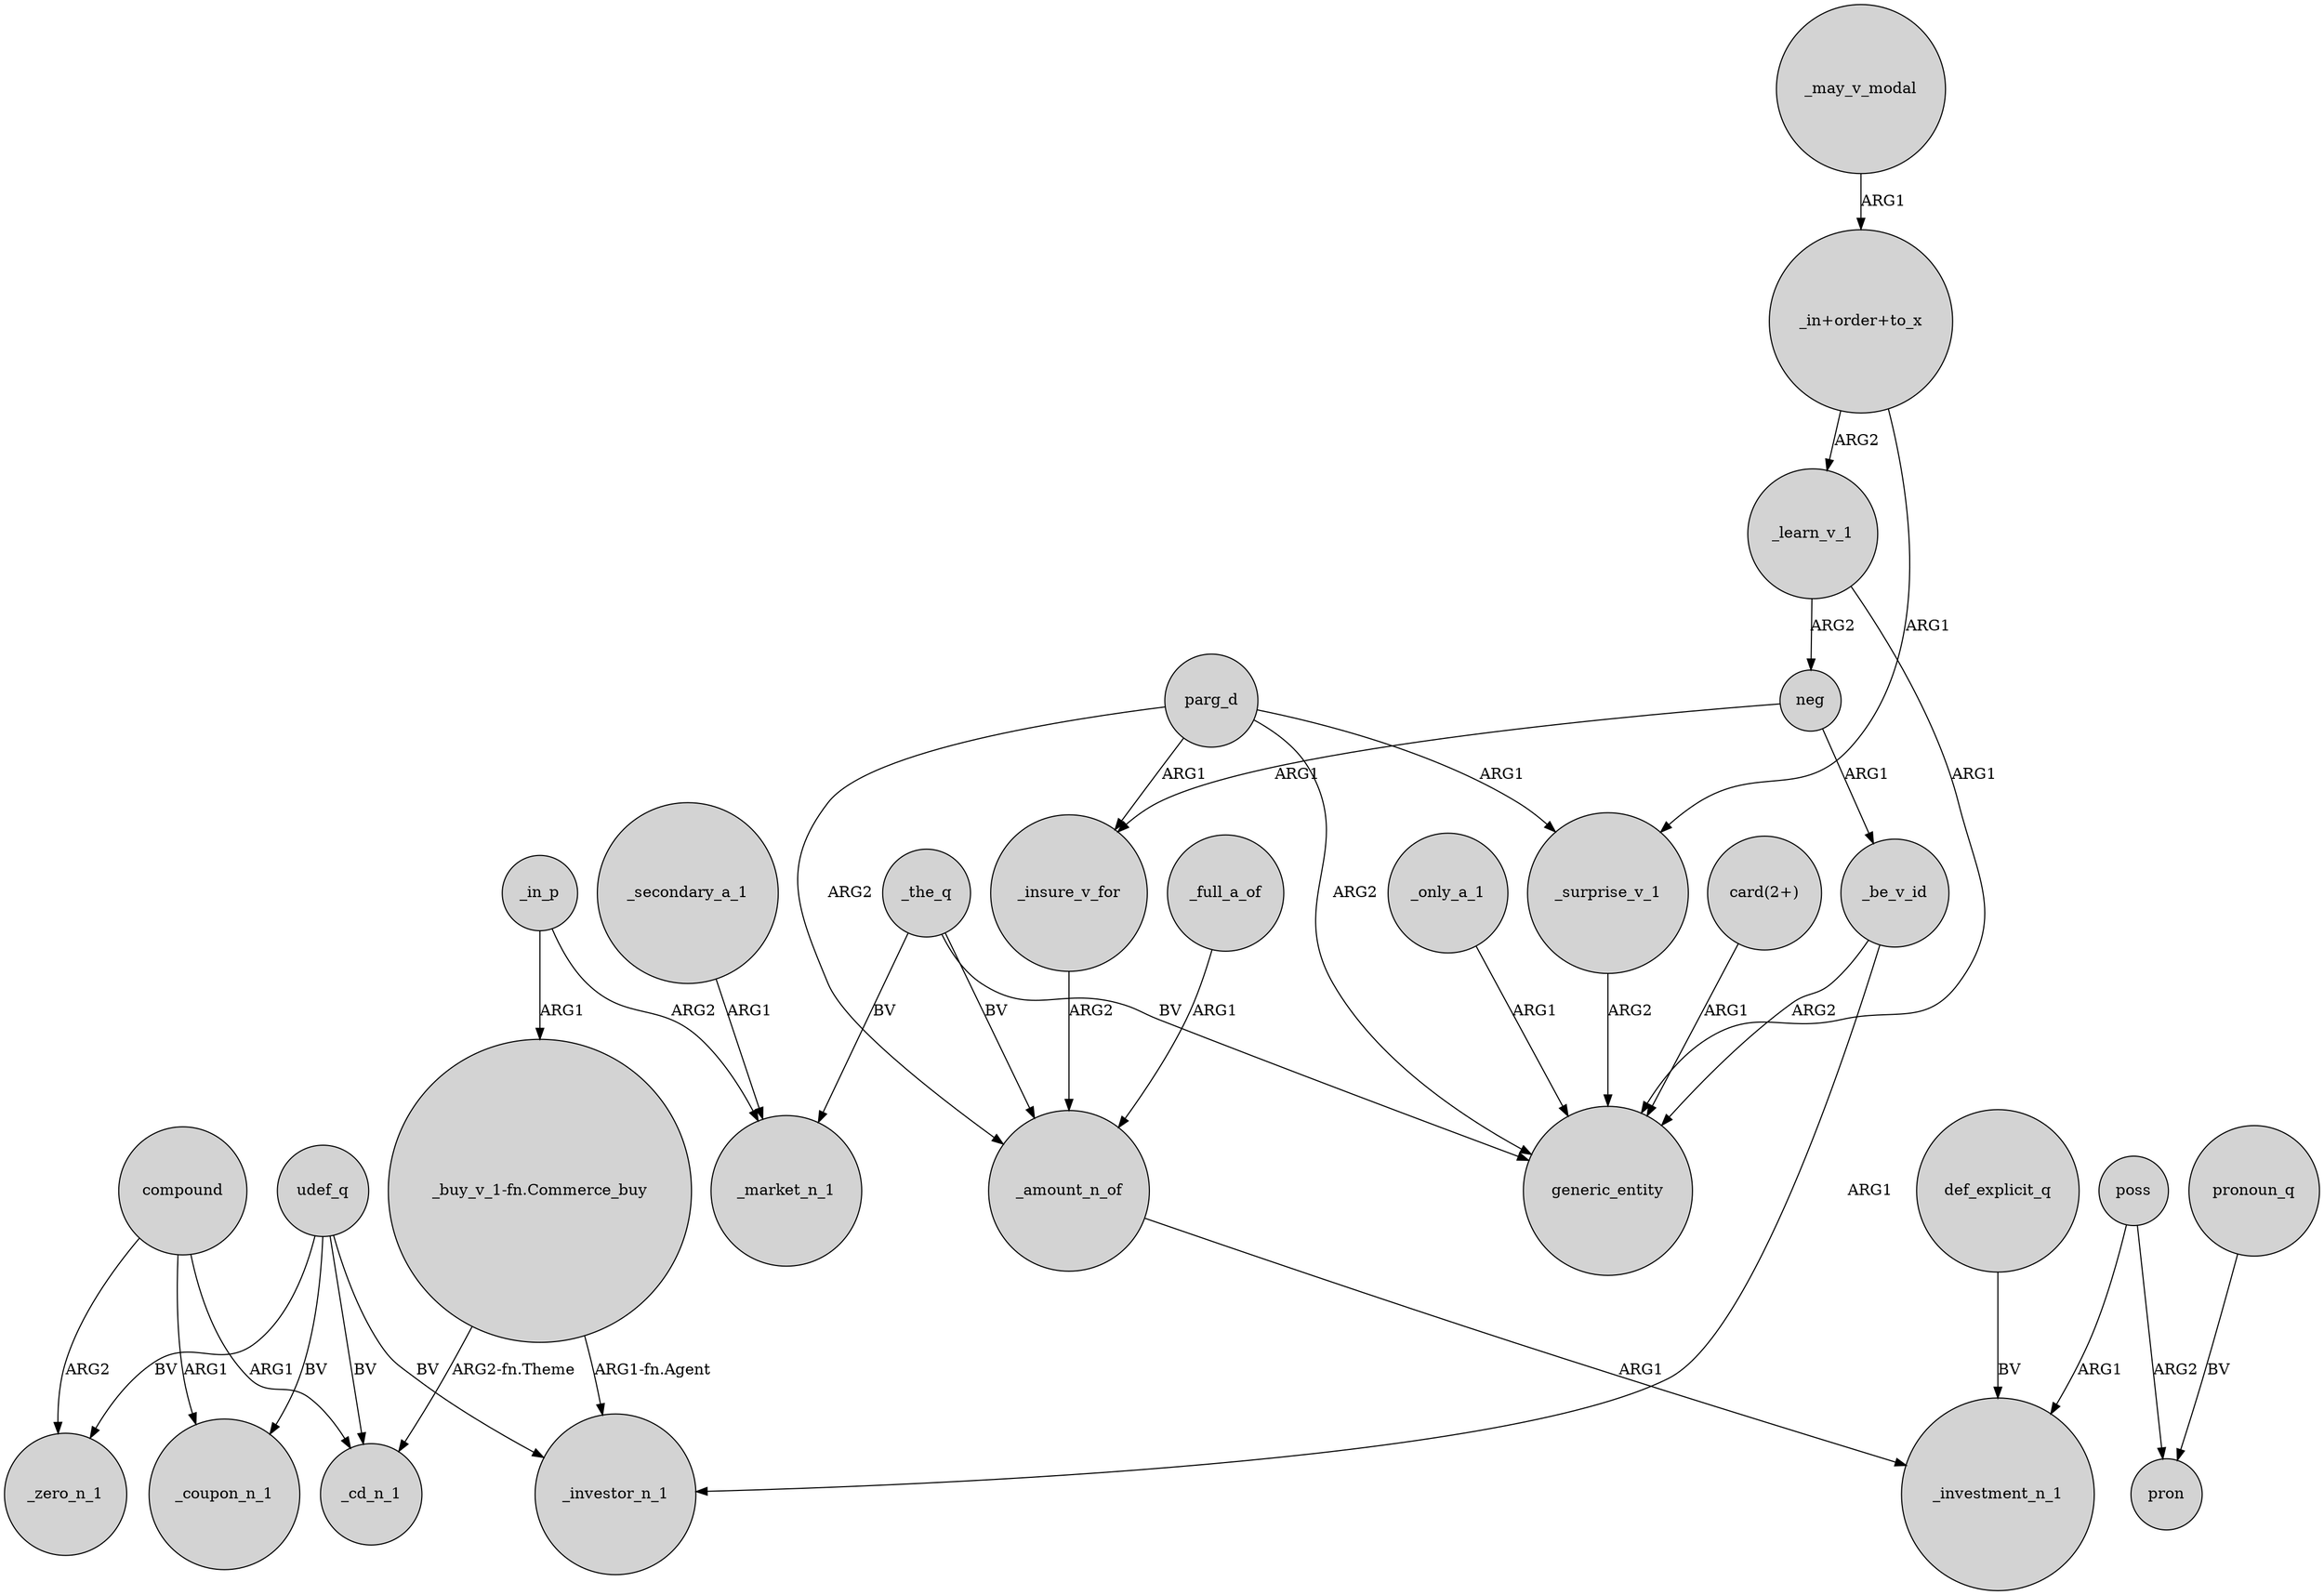 digraph {
	node [shape=circle style=filled]
	compound -> _coupon_n_1 [label=ARG1]
	_the_q -> generic_entity [label=BV]
	udef_q -> _zero_n_1 [label=BV]
	_only_a_1 -> generic_entity [label=ARG1]
	poss -> pron [label=ARG2]
	_the_q -> _amount_n_of [label=BV]
	udef_q -> _investor_n_1 [label=BV]
	poss -> _investment_n_1 [label=ARG1]
	parg_d -> generic_entity [label=ARG2]
	_full_a_of -> _amount_n_of [label=ARG1]
	_in_p -> "_buy_v_1-fn.Commerce_buy" [label=ARG1]
	parg_d -> _surprise_v_1 [label=ARG1]
	compound -> _cd_n_1 [label=ARG1]
	"_in+order+to_x" -> _learn_v_1 [label=ARG2]
	_may_v_modal -> "_in+order+to_x" [label=ARG1]
	_amount_n_of -> _investment_n_1 [label=ARG1]
	udef_q -> _cd_n_1 [label=BV]
	"_buy_v_1-fn.Commerce_buy" -> _cd_n_1 [label="ARG2-fn.Theme"]
	_be_v_id -> generic_entity [label=ARG2]
	_insure_v_for -> _amount_n_of [label=ARG2]
	pronoun_q -> pron [label=BV]
	_secondary_a_1 -> _market_n_1 [label=ARG1]
	"_buy_v_1-fn.Commerce_buy" -> _investor_n_1 [label="ARG1-fn.Agent"]
	_learn_v_1 -> neg [label=ARG2]
	parg_d -> _insure_v_for [label=ARG1]
	neg -> _insure_v_for [label=ARG1]
	def_explicit_q -> _investment_n_1 [label=BV]
	compound -> _zero_n_1 [label=ARG2]
	"card(2+)" -> generic_entity [label=ARG1]
	_learn_v_1 -> generic_entity [label=ARG1]
	parg_d -> _amount_n_of [label=ARG2]
	_in_p -> _market_n_1 [label=ARG2]
	neg -> _be_v_id [label=ARG1]
	"_in+order+to_x" -> _surprise_v_1 [label=ARG1]
	_be_v_id -> _investor_n_1 [label=ARG1]
	_the_q -> _market_n_1 [label=BV]
	udef_q -> _coupon_n_1 [label=BV]
	_surprise_v_1 -> generic_entity [label=ARG2]
}

